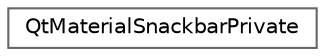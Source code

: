 digraph "类继承关系图"
{
 // LATEX_PDF_SIZE
  bgcolor="transparent";
  edge [fontname=Helvetica,fontsize=10,labelfontname=Helvetica,labelfontsize=10];
  node [fontname=Helvetica,fontsize=10,shape=box,height=0.2,width=0.4];
  rankdir="LR";
  Node0 [id="Node000000",label="QtMaterialSnackbarPrivate",height=0.2,width=0.4,color="grey40", fillcolor="white", style="filled",URL="$class_qt_material_snackbar_private.html",tooltip="QtMaterialSnackbar 的私有实现类，管理属性和消息队列"];
}
